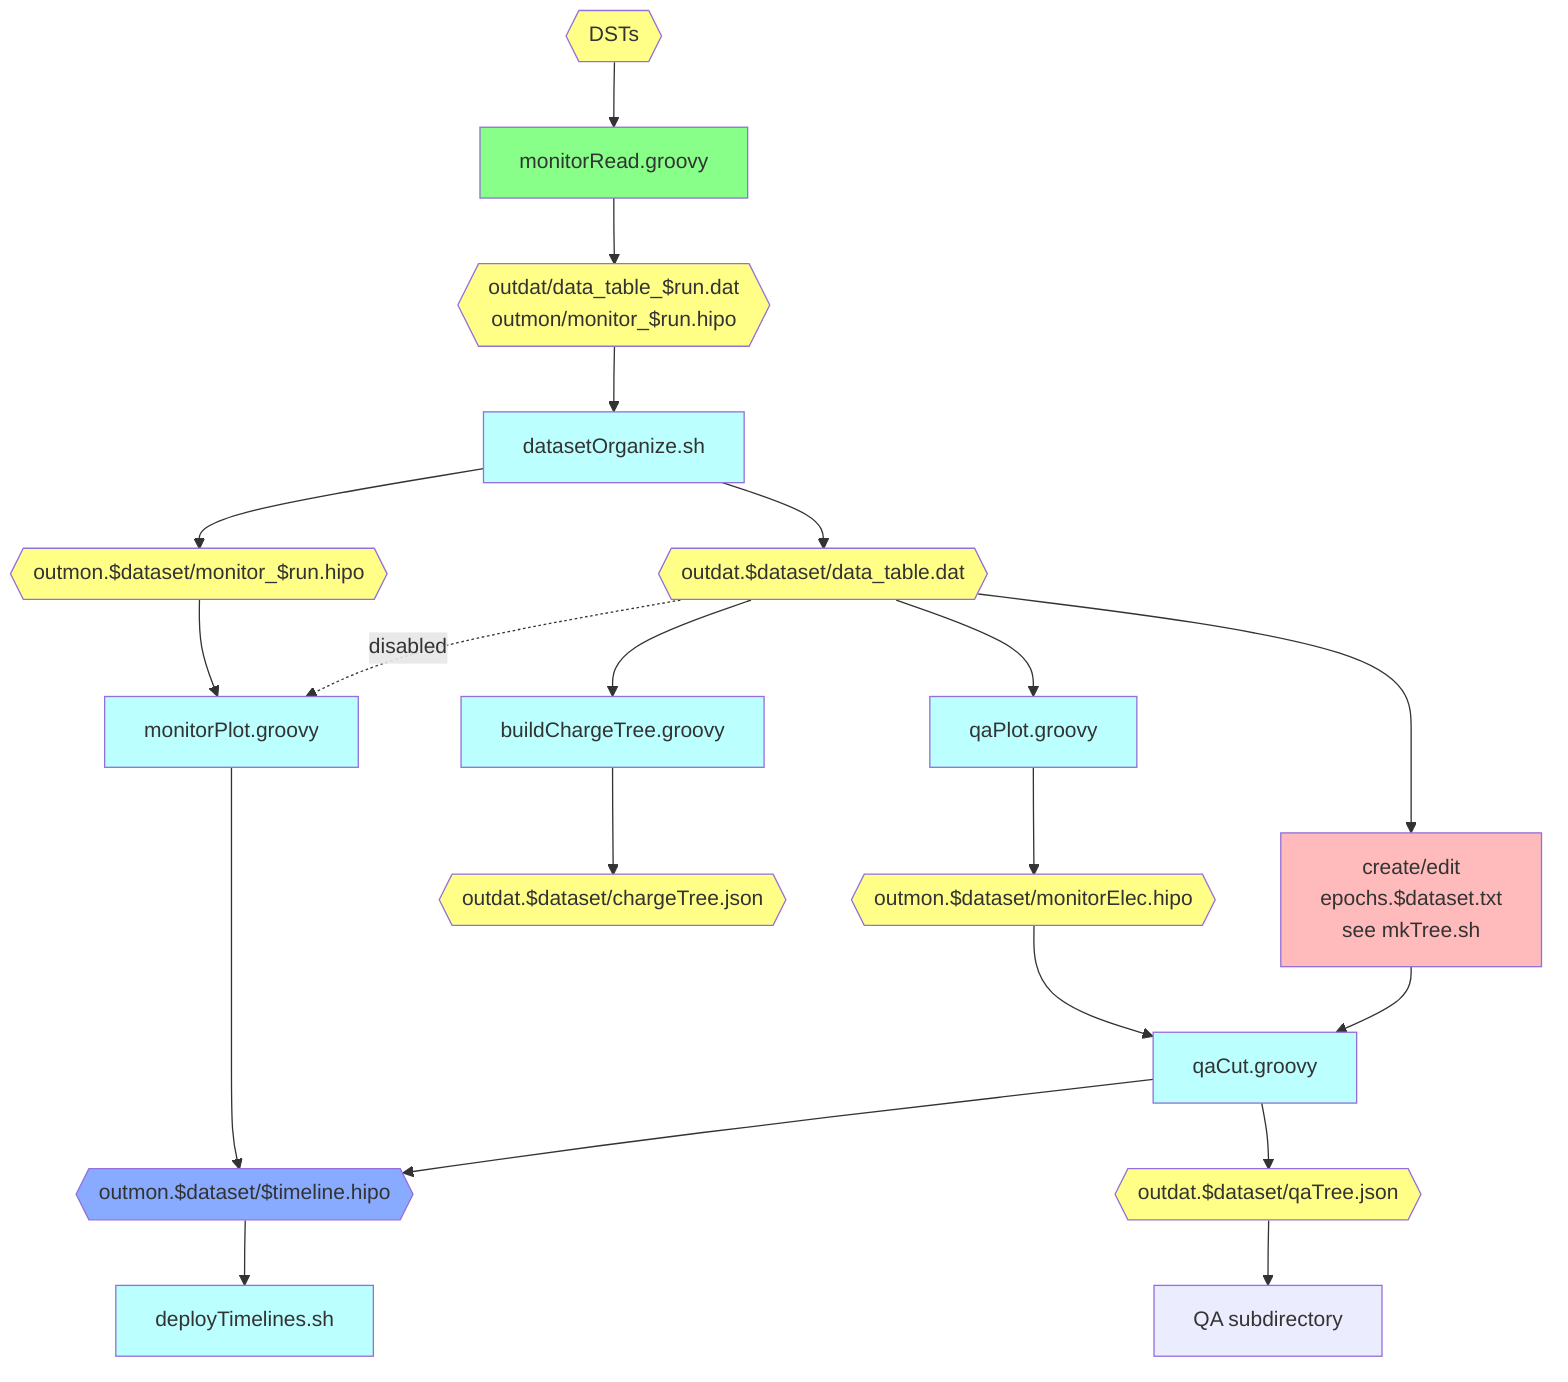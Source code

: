 graph TD;
    dst{{DSTs}}:::data --> monitorRead[monitorRead.groovy]:::exeSlurm;
    monitorRead --> monitorReadOut{{outdat/data_table_$run.dat<br>outmon/monitor_$run.hipo}}:::data;
    monitorReadOut --> do[datasetOrganize.sh]:::exeTimeline;
    do --> dm{{outmon.$dataset/monitor_$run.hipo}}:::data
    do --> dt{{outdat.$dataset/data_table.dat}}:::data
    
    dm --> monitorPlot[monitorPlot.groovy]:::exeTimeline;
    monitorPlot --> tl{{outmon.$dataset/$timeline.hipo}}:::timeline;
    
    dt -.-> |disabled|monitorPlot
    dt --> qaPlot[qaPlot.groovy]:::exeTimeline;
    dt --> man[create/edit<br>epochs.$dataset.txt<br>see mkTree.sh]:::manual;
    dt --> dj[buildChargeTree.groovy]:::exeTimeline;
    dj --> ct{{outdat.$dataset/chargeTree.json}}:::data;

    qaPlot --> monitorElec{{outmon.$dataset/monitorElec.hipo}}:::data;
    monitorElec --> qaCut[qaCut.groovy]:::exeTimeline;
    man --> qaCut;
    qaCut --> tl;
    qaCut --> qaTree{{outdat.$dataset/qaTree.json}}:::data
    qaTree --> cd[QA subdirectory]
    
    tl --> deploy[deployTimelines.sh]:::exeTimeline;
    
 
    
    
    classDef data fill:#ff8;
    classDef exeSlurm fill:#8f8;
    classDef exeTimeline fill:#bff;
    classDef manual fill:#fbb;
    classDef timeline fill:#8af;
    classDef qa fill:#f8f;